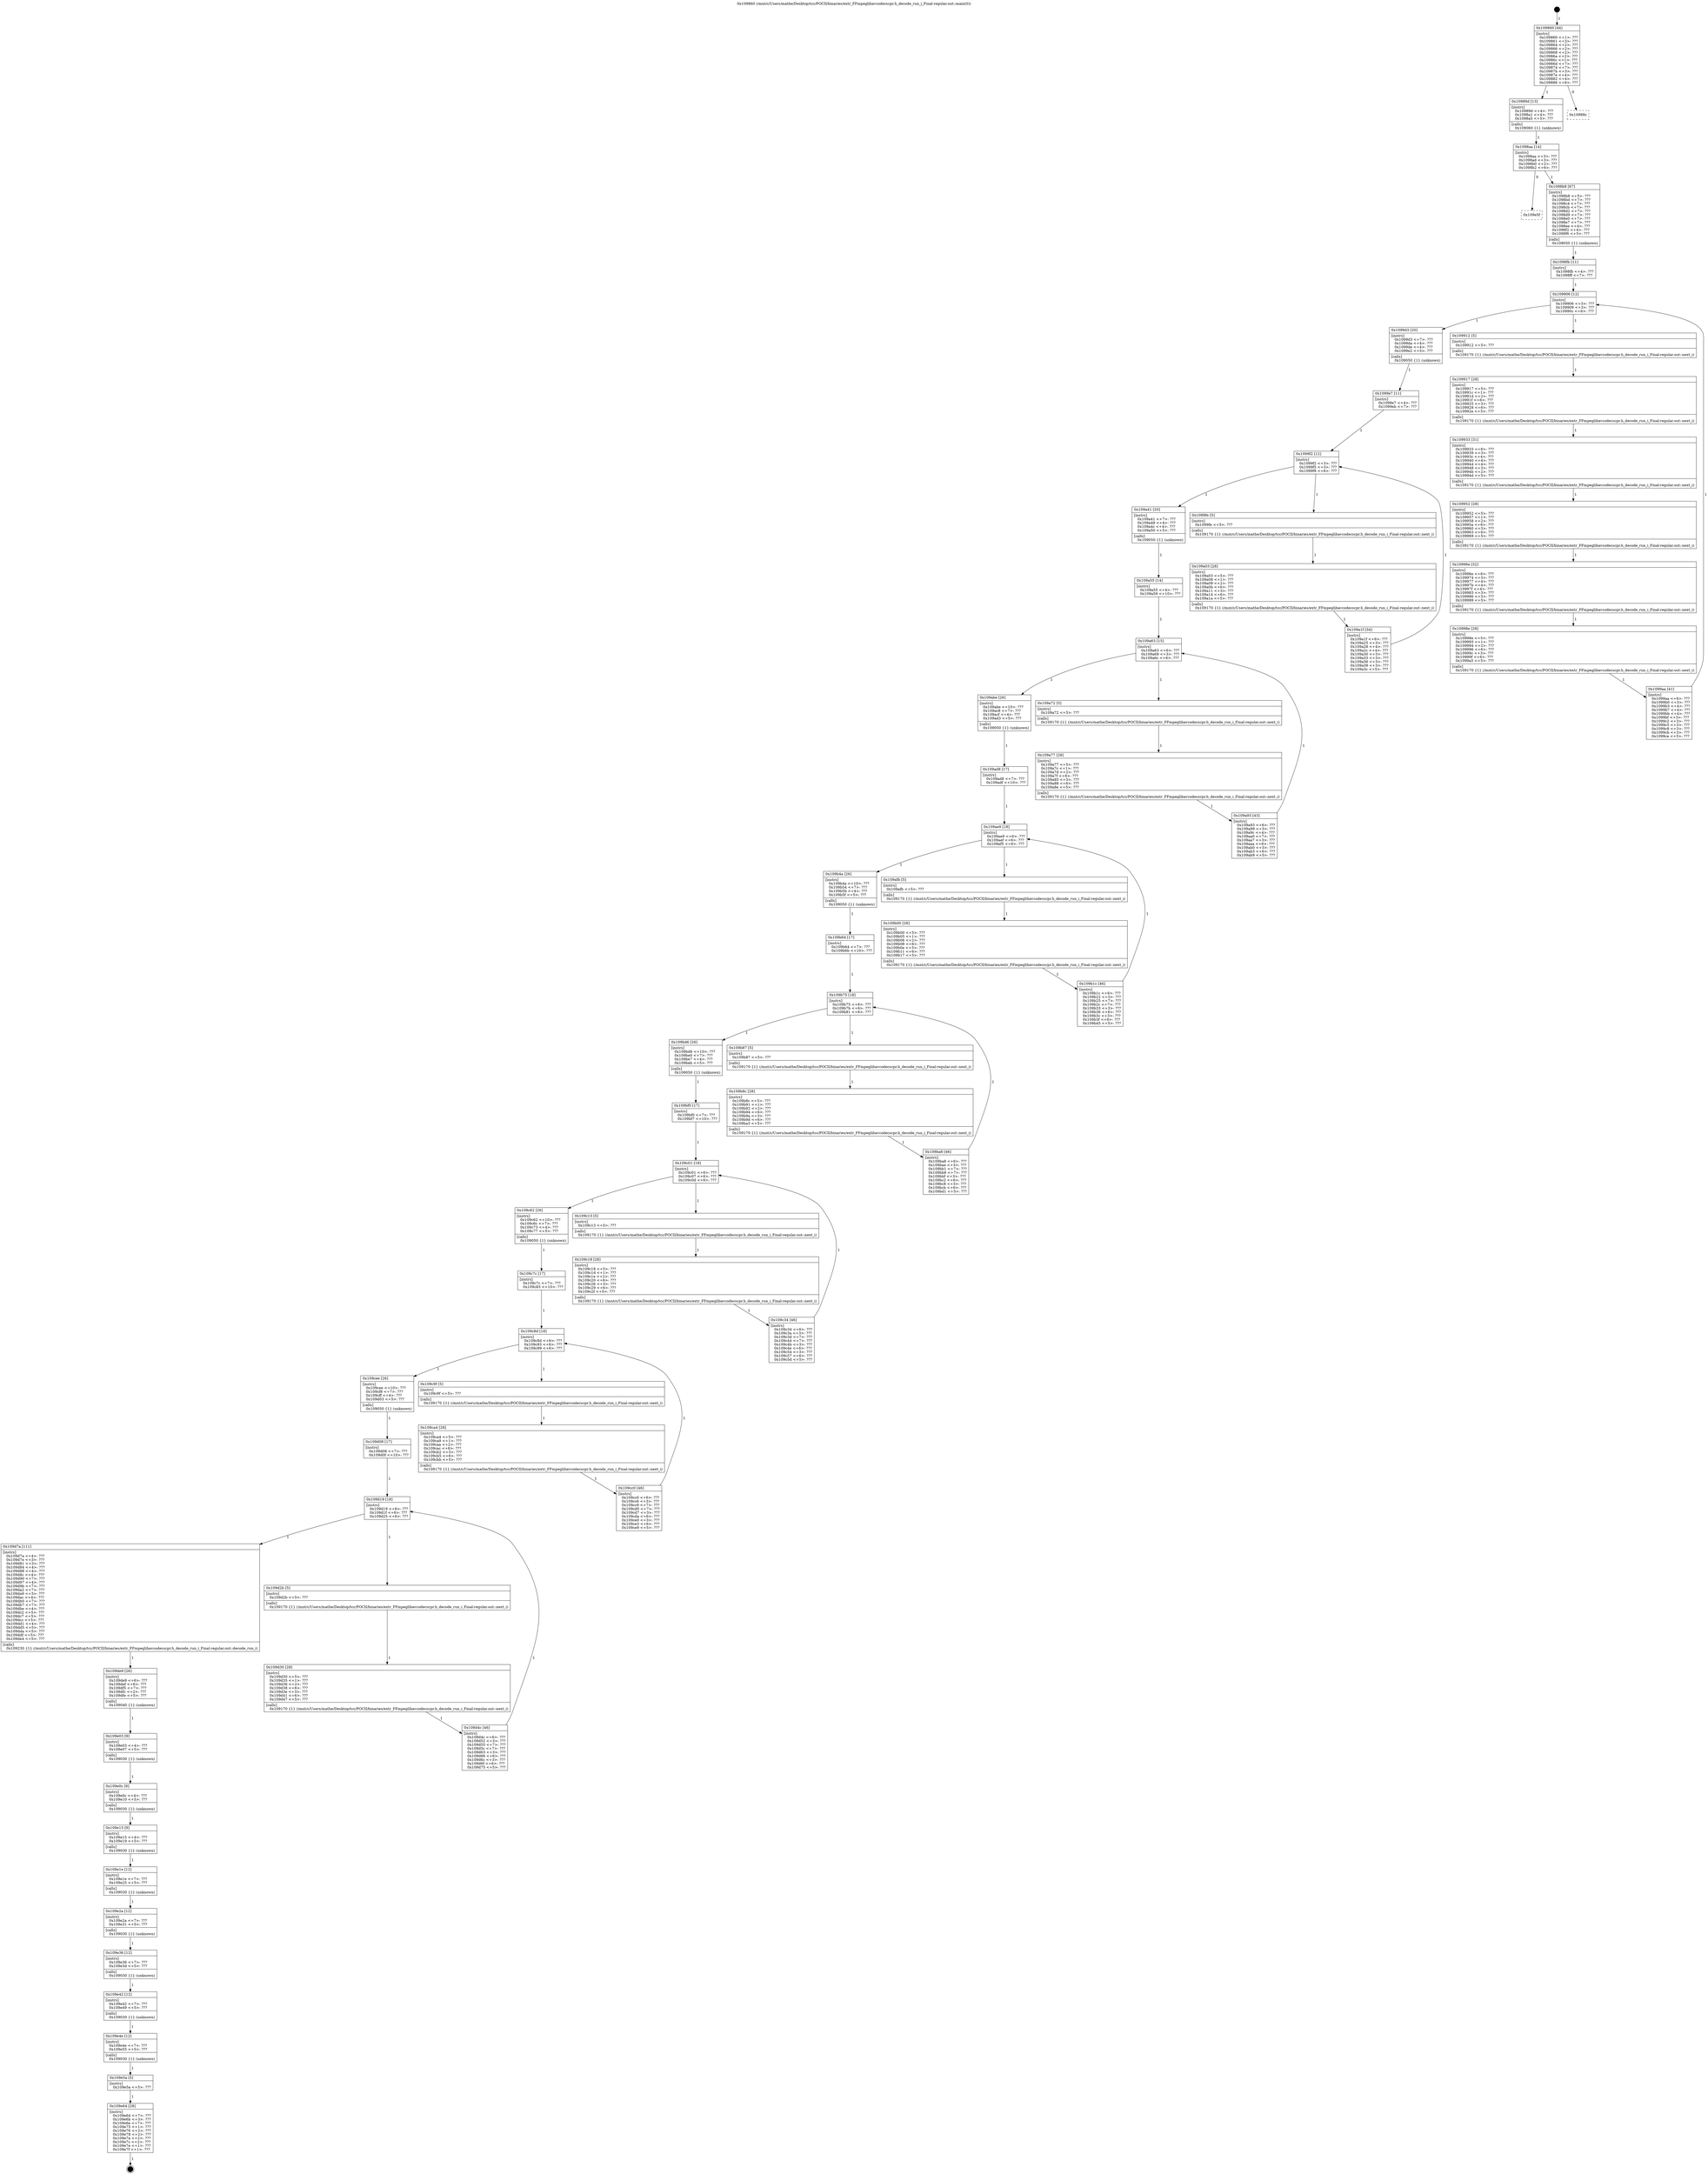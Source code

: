 digraph "0x109860" {
  label = "0x109860 (/mnt/c/Users/mathe/Desktop/tcc/POCII/binaries/extr_FFmpeglibavcodecscpr.h_decode_run_i_Final-regular.out::main(0))"
  labelloc = "t"
  node[shape=record]

  Entry [label="",width=0.3,height=0.3,shape=circle,fillcolor=black,style=filled]
  "0x109860" [label="{
     0x109860 [44]\l
     | [instrs]\l
     &nbsp;&nbsp;0x109860 \<+1\>: ???\l
     &nbsp;&nbsp;0x109861 \<+3\>: ???\l
     &nbsp;&nbsp;0x109864 \<+2\>: ???\l
     &nbsp;&nbsp;0x109866 \<+2\>: ???\l
     &nbsp;&nbsp;0x109868 \<+2\>: ???\l
     &nbsp;&nbsp;0x10986a \<+2\>: ???\l
     &nbsp;&nbsp;0x10986c \<+1\>: ???\l
     &nbsp;&nbsp;0x10986d \<+7\>: ???\l
     &nbsp;&nbsp;0x109874 \<+7\>: ???\l
     &nbsp;&nbsp;0x10987b \<+3\>: ???\l
     &nbsp;&nbsp;0x10987e \<+4\>: ???\l
     &nbsp;&nbsp;0x109882 \<+4\>: ???\l
     &nbsp;&nbsp;0x109886 \<+6\>: ???\l
  }"]
  "0x10989d" [label="{
     0x10989d [13]\l
     | [instrs]\l
     &nbsp;&nbsp;0x10989d \<+4\>: ???\l
     &nbsp;&nbsp;0x1098a1 \<+4\>: ???\l
     &nbsp;&nbsp;0x1098a5 \<+5\>: ???\l
     | [calls]\l
     &nbsp;&nbsp;0x109060 \{1\} (unknown)\l
  }"]
  "0x10988c" [label="{
     0x10988c\l
  }", style=dashed]
  "0x1098aa" [label="{
     0x1098aa [14]\l
     | [instrs]\l
     &nbsp;&nbsp;0x1098aa \<+3\>: ???\l
     &nbsp;&nbsp;0x1098ad \<+3\>: ???\l
     &nbsp;&nbsp;0x1098b0 \<+2\>: ???\l
     &nbsp;&nbsp;0x1098b2 \<+6\>: ???\l
  }"]
  "0x109e5f" [label="{
     0x109e5f\l
  }", style=dashed]
  "0x1098b8" [label="{
     0x1098b8 [67]\l
     | [instrs]\l
     &nbsp;&nbsp;0x1098b8 \<+5\>: ???\l
     &nbsp;&nbsp;0x1098bd \<+7\>: ???\l
     &nbsp;&nbsp;0x1098c4 \<+7\>: ???\l
     &nbsp;&nbsp;0x1098cb \<+7\>: ???\l
     &nbsp;&nbsp;0x1098d2 \<+7\>: ???\l
     &nbsp;&nbsp;0x1098d9 \<+7\>: ???\l
     &nbsp;&nbsp;0x1098e0 \<+7\>: ???\l
     &nbsp;&nbsp;0x1098e7 \<+7\>: ???\l
     &nbsp;&nbsp;0x1098ee \<+4\>: ???\l
     &nbsp;&nbsp;0x1098f2 \<+4\>: ???\l
     &nbsp;&nbsp;0x1098f6 \<+5\>: ???\l
     | [calls]\l
     &nbsp;&nbsp;0x109050 \{1\} (unknown)\l
  }"]
  Exit [label="",width=0.3,height=0.3,shape=circle,fillcolor=black,style=filled,peripheries=2]
  "0x109906" [label="{
     0x109906 [12]\l
     | [instrs]\l
     &nbsp;&nbsp;0x109906 \<+3\>: ???\l
     &nbsp;&nbsp;0x109909 \<+3\>: ???\l
     &nbsp;&nbsp;0x10990c \<+6\>: ???\l
  }"]
  "0x1099d3" [label="{
     0x1099d3 [20]\l
     | [instrs]\l
     &nbsp;&nbsp;0x1099d3 \<+7\>: ???\l
     &nbsp;&nbsp;0x1099da \<+4\>: ???\l
     &nbsp;&nbsp;0x1099de \<+4\>: ???\l
     &nbsp;&nbsp;0x1099e2 \<+5\>: ???\l
     | [calls]\l
     &nbsp;&nbsp;0x109050 \{1\} (unknown)\l
  }"]
  "0x109912" [label="{
     0x109912 [5]\l
     | [instrs]\l
     &nbsp;&nbsp;0x109912 \<+5\>: ???\l
     | [calls]\l
     &nbsp;&nbsp;0x109170 \{1\} (/mnt/c/Users/mathe/Desktop/tcc/POCII/binaries/extr_FFmpeglibavcodecscpr.h_decode_run_i_Final-regular.out::next_i)\l
  }"]
  "0x109917" [label="{
     0x109917 [28]\l
     | [instrs]\l
     &nbsp;&nbsp;0x109917 \<+5\>: ???\l
     &nbsp;&nbsp;0x10991c \<+1\>: ???\l
     &nbsp;&nbsp;0x10991d \<+2\>: ???\l
     &nbsp;&nbsp;0x10991f \<+6\>: ???\l
     &nbsp;&nbsp;0x109925 \<+3\>: ???\l
     &nbsp;&nbsp;0x109928 \<+6\>: ???\l
     &nbsp;&nbsp;0x10992e \<+5\>: ???\l
     | [calls]\l
     &nbsp;&nbsp;0x109170 \{1\} (/mnt/c/Users/mathe/Desktop/tcc/POCII/binaries/extr_FFmpeglibavcodecscpr.h_decode_run_i_Final-regular.out::next_i)\l
  }"]
  "0x109933" [label="{
     0x109933 [31]\l
     | [instrs]\l
     &nbsp;&nbsp;0x109933 \<+6\>: ???\l
     &nbsp;&nbsp;0x109939 \<+3\>: ???\l
     &nbsp;&nbsp;0x10993c \<+4\>: ???\l
     &nbsp;&nbsp;0x109940 \<+4\>: ???\l
     &nbsp;&nbsp;0x109944 \<+4\>: ???\l
     &nbsp;&nbsp;0x109948 \<+3\>: ???\l
     &nbsp;&nbsp;0x10994b \<+2\>: ???\l
     &nbsp;&nbsp;0x10994d \<+5\>: ???\l
     | [calls]\l
     &nbsp;&nbsp;0x109170 \{1\} (/mnt/c/Users/mathe/Desktop/tcc/POCII/binaries/extr_FFmpeglibavcodecscpr.h_decode_run_i_Final-regular.out::next_i)\l
  }"]
  "0x109952" [label="{
     0x109952 [28]\l
     | [instrs]\l
     &nbsp;&nbsp;0x109952 \<+5\>: ???\l
     &nbsp;&nbsp;0x109957 \<+1\>: ???\l
     &nbsp;&nbsp;0x109958 \<+2\>: ???\l
     &nbsp;&nbsp;0x10995a \<+6\>: ???\l
     &nbsp;&nbsp;0x109960 \<+3\>: ???\l
     &nbsp;&nbsp;0x109963 \<+6\>: ???\l
     &nbsp;&nbsp;0x109969 \<+5\>: ???\l
     | [calls]\l
     &nbsp;&nbsp;0x109170 \{1\} (/mnt/c/Users/mathe/Desktop/tcc/POCII/binaries/extr_FFmpeglibavcodecscpr.h_decode_run_i_Final-regular.out::next_i)\l
  }"]
  "0x10996e" [label="{
     0x10996e [32]\l
     | [instrs]\l
     &nbsp;&nbsp;0x10996e \<+6\>: ???\l
     &nbsp;&nbsp;0x109974 \<+3\>: ???\l
     &nbsp;&nbsp;0x109977 \<+4\>: ???\l
     &nbsp;&nbsp;0x10997b \<+4\>: ???\l
     &nbsp;&nbsp;0x10997f \<+4\>: ???\l
     &nbsp;&nbsp;0x109983 \<+3\>: ???\l
     &nbsp;&nbsp;0x109986 \<+3\>: ???\l
     &nbsp;&nbsp;0x109989 \<+5\>: ???\l
     | [calls]\l
     &nbsp;&nbsp;0x109170 \{1\} (/mnt/c/Users/mathe/Desktop/tcc/POCII/binaries/extr_FFmpeglibavcodecscpr.h_decode_run_i_Final-regular.out::next_i)\l
  }"]
  "0x10998e" [label="{
     0x10998e [28]\l
     | [instrs]\l
     &nbsp;&nbsp;0x10998e \<+5\>: ???\l
     &nbsp;&nbsp;0x109993 \<+1\>: ???\l
     &nbsp;&nbsp;0x109994 \<+2\>: ???\l
     &nbsp;&nbsp;0x109996 \<+6\>: ???\l
     &nbsp;&nbsp;0x10999c \<+3\>: ???\l
     &nbsp;&nbsp;0x10999f \<+6\>: ???\l
     &nbsp;&nbsp;0x1099a5 \<+5\>: ???\l
     | [calls]\l
     &nbsp;&nbsp;0x109170 \{1\} (/mnt/c/Users/mathe/Desktop/tcc/POCII/binaries/extr_FFmpeglibavcodecscpr.h_decode_run_i_Final-regular.out::next_i)\l
  }"]
  "0x1099aa" [label="{
     0x1099aa [41]\l
     | [instrs]\l
     &nbsp;&nbsp;0x1099aa \<+6\>: ???\l
     &nbsp;&nbsp;0x1099b0 \<+3\>: ???\l
     &nbsp;&nbsp;0x1099b3 \<+4\>: ???\l
     &nbsp;&nbsp;0x1099b7 \<+4\>: ???\l
     &nbsp;&nbsp;0x1099bb \<+4\>: ???\l
     &nbsp;&nbsp;0x1099bf \<+3\>: ???\l
     &nbsp;&nbsp;0x1099c2 \<+3\>: ???\l
     &nbsp;&nbsp;0x1099c5 \<+3\>: ???\l
     &nbsp;&nbsp;0x1099c8 \<+3\>: ???\l
     &nbsp;&nbsp;0x1099cb \<+3\>: ???\l
     &nbsp;&nbsp;0x1099ce \<+5\>: ???\l
  }"]
  "0x1098fb" [label="{
     0x1098fb [11]\l
     | [instrs]\l
     &nbsp;&nbsp;0x1098fb \<+4\>: ???\l
     &nbsp;&nbsp;0x1098ff \<+7\>: ???\l
  }"]
  "0x1099f2" [label="{
     0x1099f2 [12]\l
     | [instrs]\l
     &nbsp;&nbsp;0x1099f2 \<+3\>: ???\l
     &nbsp;&nbsp;0x1099f5 \<+3\>: ???\l
     &nbsp;&nbsp;0x1099f8 \<+6\>: ???\l
  }"]
  "0x109a41" [label="{
     0x109a41 [20]\l
     | [instrs]\l
     &nbsp;&nbsp;0x109a41 \<+7\>: ???\l
     &nbsp;&nbsp;0x109a48 \<+4\>: ???\l
     &nbsp;&nbsp;0x109a4c \<+4\>: ???\l
     &nbsp;&nbsp;0x109a50 \<+5\>: ???\l
     | [calls]\l
     &nbsp;&nbsp;0x109050 \{1\} (unknown)\l
  }"]
  "0x1099fe" [label="{
     0x1099fe [5]\l
     | [instrs]\l
     &nbsp;&nbsp;0x1099fe \<+5\>: ???\l
     | [calls]\l
     &nbsp;&nbsp;0x109170 \{1\} (/mnt/c/Users/mathe/Desktop/tcc/POCII/binaries/extr_FFmpeglibavcodecscpr.h_decode_run_i_Final-regular.out::next_i)\l
  }"]
  "0x109a03" [label="{
     0x109a03 [28]\l
     | [instrs]\l
     &nbsp;&nbsp;0x109a03 \<+5\>: ???\l
     &nbsp;&nbsp;0x109a08 \<+1\>: ???\l
     &nbsp;&nbsp;0x109a09 \<+2\>: ???\l
     &nbsp;&nbsp;0x109a0b \<+6\>: ???\l
     &nbsp;&nbsp;0x109a11 \<+3\>: ???\l
     &nbsp;&nbsp;0x109a14 \<+6\>: ???\l
     &nbsp;&nbsp;0x109a1a \<+5\>: ???\l
     | [calls]\l
     &nbsp;&nbsp;0x109170 \{1\} (/mnt/c/Users/mathe/Desktop/tcc/POCII/binaries/extr_FFmpeglibavcodecscpr.h_decode_run_i_Final-regular.out::next_i)\l
  }"]
  "0x109a1f" [label="{
     0x109a1f [34]\l
     | [instrs]\l
     &nbsp;&nbsp;0x109a1f \<+6\>: ???\l
     &nbsp;&nbsp;0x109a25 \<+3\>: ???\l
     &nbsp;&nbsp;0x109a28 \<+4\>: ???\l
     &nbsp;&nbsp;0x109a2c \<+4\>: ???\l
     &nbsp;&nbsp;0x109a30 \<+3\>: ???\l
     &nbsp;&nbsp;0x109a33 \<+3\>: ???\l
     &nbsp;&nbsp;0x109a36 \<+3\>: ???\l
     &nbsp;&nbsp;0x109a39 \<+3\>: ???\l
     &nbsp;&nbsp;0x109a3c \<+5\>: ???\l
  }"]
  "0x1099e7" [label="{
     0x1099e7 [11]\l
     | [instrs]\l
     &nbsp;&nbsp;0x1099e7 \<+4\>: ???\l
     &nbsp;&nbsp;0x1099eb \<+7\>: ???\l
  }"]
  "0x109a63" [label="{
     0x109a63 [15]\l
     | [instrs]\l
     &nbsp;&nbsp;0x109a63 \<+6\>: ???\l
     &nbsp;&nbsp;0x109a69 \<+3\>: ???\l
     &nbsp;&nbsp;0x109a6c \<+6\>: ???\l
  }"]
  "0x109abe" [label="{
     0x109abe [26]\l
     | [instrs]\l
     &nbsp;&nbsp;0x109abe \<+10\>: ???\l
     &nbsp;&nbsp;0x109ac8 \<+7\>: ???\l
     &nbsp;&nbsp;0x109acf \<+4\>: ???\l
     &nbsp;&nbsp;0x109ad3 \<+5\>: ???\l
     | [calls]\l
     &nbsp;&nbsp;0x109050 \{1\} (unknown)\l
  }"]
  "0x109a72" [label="{
     0x109a72 [5]\l
     | [instrs]\l
     &nbsp;&nbsp;0x109a72 \<+5\>: ???\l
     | [calls]\l
     &nbsp;&nbsp;0x109170 \{1\} (/mnt/c/Users/mathe/Desktop/tcc/POCII/binaries/extr_FFmpeglibavcodecscpr.h_decode_run_i_Final-regular.out::next_i)\l
  }"]
  "0x109a77" [label="{
     0x109a77 [28]\l
     | [instrs]\l
     &nbsp;&nbsp;0x109a77 \<+5\>: ???\l
     &nbsp;&nbsp;0x109a7c \<+1\>: ???\l
     &nbsp;&nbsp;0x109a7d \<+2\>: ???\l
     &nbsp;&nbsp;0x109a7f \<+6\>: ???\l
     &nbsp;&nbsp;0x109a85 \<+3\>: ???\l
     &nbsp;&nbsp;0x109a88 \<+6\>: ???\l
     &nbsp;&nbsp;0x109a8e \<+5\>: ???\l
     | [calls]\l
     &nbsp;&nbsp;0x109170 \{1\} (/mnt/c/Users/mathe/Desktop/tcc/POCII/binaries/extr_FFmpeglibavcodecscpr.h_decode_run_i_Final-regular.out::next_i)\l
  }"]
  "0x109a93" [label="{
     0x109a93 [43]\l
     | [instrs]\l
     &nbsp;&nbsp;0x109a93 \<+6\>: ???\l
     &nbsp;&nbsp;0x109a99 \<+3\>: ???\l
     &nbsp;&nbsp;0x109a9c \<+4\>: ???\l
     &nbsp;&nbsp;0x109aa0 \<+7\>: ???\l
     &nbsp;&nbsp;0x109aa7 \<+3\>: ???\l
     &nbsp;&nbsp;0x109aaa \<+6\>: ???\l
     &nbsp;&nbsp;0x109ab0 \<+3\>: ???\l
     &nbsp;&nbsp;0x109ab3 \<+6\>: ???\l
     &nbsp;&nbsp;0x109ab9 \<+5\>: ???\l
  }"]
  "0x109a55" [label="{
     0x109a55 [14]\l
     | [instrs]\l
     &nbsp;&nbsp;0x109a55 \<+4\>: ???\l
     &nbsp;&nbsp;0x109a59 \<+10\>: ???\l
  }"]
  "0x109ae9" [label="{
     0x109ae9 [18]\l
     | [instrs]\l
     &nbsp;&nbsp;0x109ae9 \<+6\>: ???\l
     &nbsp;&nbsp;0x109aef \<+6\>: ???\l
     &nbsp;&nbsp;0x109af5 \<+6\>: ???\l
  }"]
  "0x109b4a" [label="{
     0x109b4a [26]\l
     | [instrs]\l
     &nbsp;&nbsp;0x109b4a \<+10\>: ???\l
     &nbsp;&nbsp;0x109b54 \<+7\>: ???\l
     &nbsp;&nbsp;0x109b5b \<+4\>: ???\l
     &nbsp;&nbsp;0x109b5f \<+5\>: ???\l
     | [calls]\l
     &nbsp;&nbsp;0x109050 \{1\} (unknown)\l
  }"]
  "0x109afb" [label="{
     0x109afb [5]\l
     | [instrs]\l
     &nbsp;&nbsp;0x109afb \<+5\>: ???\l
     | [calls]\l
     &nbsp;&nbsp;0x109170 \{1\} (/mnt/c/Users/mathe/Desktop/tcc/POCII/binaries/extr_FFmpeglibavcodecscpr.h_decode_run_i_Final-regular.out::next_i)\l
  }"]
  "0x109b00" [label="{
     0x109b00 [28]\l
     | [instrs]\l
     &nbsp;&nbsp;0x109b00 \<+5\>: ???\l
     &nbsp;&nbsp;0x109b05 \<+1\>: ???\l
     &nbsp;&nbsp;0x109b06 \<+2\>: ???\l
     &nbsp;&nbsp;0x109b08 \<+6\>: ???\l
     &nbsp;&nbsp;0x109b0e \<+3\>: ???\l
     &nbsp;&nbsp;0x109b11 \<+6\>: ???\l
     &nbsp;&nbsp;0x109b17 \<+5\>: ???\l
     | [calls]\l
     &nbsp;&nbsp;0x109170 \{1\} (/mnt/c/Users/mathe/Desktop/tcc/POCII/binaries/extr_FFmpeglibavcodecscpr.h_decode_run_i_Final-regular.out::next_i)\l
  }"]
  "0x109b1c" [label="{
     0x109b1c [46]\l
     | [instrs]\l
     &nbsp;&nbsp;0x109b1c \<+6\>: ???\l
     &nbsp;&nbsp;0x109b22 \<+3\>: ???\l
     &nbsp;&nbsp;0x109b25 \<+7\>: ???\l
     &nbsp;&nbsp;0x109b2c \<+7\>: ???\l
     &nbsp;&nbsp;0x109b33 \<+3\>: ???\l
     &nbsp;&nbsp;0x109b36 \<+6\>: ???\l
     &nbsp;&nbsp;0x109b3c \<+3\>: ???\l
     &nbsp;&nbsp;0x109b3f \<+6\>: ???\l
     &nbsp;&nbsp;0x109b45 \<+5\>: ???\l
  }"]
  "0x109ad8" [label="{
     0x109ad8 [17]\l
     | [instrs]\l
     &nbsp;&nbsp;0x109ad8 \<+7\>: ???\l
     &nbsp;&nbsp;0x109adf \<+10\>: ???\l
  }"]
  "0x109b75" [label="{
     0x109b75 [18]\l
     | [instrs]\l
     &nbsp;&nbsp;0x109b75 \<+6\>: ???\l
     &nbsp;&nbsp;0x109b7b \<+6\>: ???\l
     &nbsp;&nbsp;0x109b81 \<+6\>: ???\l
  }"]
  "0x109bd6" [label="{
     0x109bd6 [26]\l
     | [instrs]\l
     &nbsp;&nbsp;0x109bd6 \<+10\>: ???\l
     &nbsp;&nbsp;0x109be0 \<+7\>: ???\l
     &nbsp;&nbsp;0x109be7 \<+4\>: ???\l
     &nbsp;&nbsp;0x109beb \<+5\>: ???\l
     | [calls]\l
     &nbsp;&nbsp;0x109050 \{1\} (unknown)\l
  }"]
  "0x109b87" [label="{
     0x109b87 [5]\l
     | [instrs]\l
     &nbsp;&nbsp;0x109b87 \<+5\>: ???\l
     | [calls]\l
     &nbsp;&nbsp;0x109170 \{1\} (/mnt/c/Users/mathe/Desktop/tcc/POCII/binaries/extr_FFmpeglibavcodecscpr.h_decode_run_i_Final-regular.out::next_i)\l
  }"]
  "0x109b8c" [label="{
     0x109b8c [28]\l
     | [instrs]\l
     &nbsp;&nbsp;0x109b8c \<+5\>: ???\l
     &nbsp;&nbsp;0x109b91 \<+1\>: ???\l
     &nbsp;&nbsp;0x109b92 \<+2\>: ???\l
     &nbsp;&nbsp;0x109b94 \<+6\>: ???\l
     &nbsp;&nbsp;0x109b9a \<+3\>: ???\l
     &nbsp;&nbsp;0x109b9d \<+6\>: ???\l
     &nbsp;&nbsp;0x109ba3 \<+5\>: ???\l
     | [calls]\l
     &nbsp;&nbsp;0x109170 \{1\} (/mnt/c/Users/mathe/Desktop/tcc/POCII/binaries/extr_FFmpeglibavcodecscpr.h_decode_run_i_Final-regular.out::next_i)\l
  }"]
  "0x109ba8" [label="{
     0x109ba8 [46]\l
     | [instrs]\l
     &nbsp;&nbsp;0x109ba8 \<+6\>: ???\l
     &nbsp;&nbsp;0x109bae \<+3\>: ???\l
     &nbsp;&nbsp;0x109bb1 \<+7\>: ???\l
     &nbsp;&nbsp;0x109bb8 \<+7\>: ???\l
     &nbsp;&nbsp;0x109bbf \<+3\>: ???\l
     &nbsp;&nbsp;0x109bc2 \<+6\>: ???\l
     &nbsp;&nbsp;0x109bc8 \<+3\>: ???\l
     &nbsp;&nbsp;0x109bcb \<+6\>: ???\l
     &nbsp;&nbsp;0x109bd1 \<+5\>: ???\l
  }"]
  "0x109b64" [label="{
     0x109b64 [17]\l
     | [instrs]\l
     &nbsp;&nbsp;0x109b64 \<+7\>: ???\l
     &nbsp;&nbsp;0x109b6b \<+10\>: ???\l
  }"]
  "0x109c01" [label="{
     0x109c01 [18]\l
     | [instrs]\l
     &nbsp;&nbsp;0x109c01 \<+6\>: ???\l
     &nbsp;&nbsp;0x109c07 \<+6\>: ???\l
     &nbsp;&nbsp;0x109c0d \<+6\>: ???\l
  }"]
  "0x109c62" [label="{
     0x109c62 [26]\l
     | [instrs]\l
     &nbsp;&nbsp;0x109c62 \<+10\>: ???\l
     &nbsp;&nbsp;0x109c6c \<+7\>: ???\l
     &nbsp;&nbsp;0x109c73 \<+4\>: ???\l
     &nbsp;&nbsp;0x109c77 \<+5\>: ???\l
     | [calls]\l
     &nbsp;&nbsp;0x109050 \{1\} (unknown)\l
  }"]
  "0x109c13" [label="{
     0x109c13 [5]\l
     | [instrs]\l
     &nbsp;&nbsp;0x109c13 \<+5\>: ???\l
     | [calls]\l
     &nbsp;&nbsp;0x109170 \{1\} (/mnt/c/Users/mathe/Desktop/tcc/POCII/binaries/extr_FFmpeglibavcodecscpr.h_decode_run_i_Final-regular.out::next_i)\l
  }"]
  "0x109c18" [label="{
     0x109c18 [28]\l
     | [instrs]\l
     &nbsp;&nbsp;0x109c18 \<+5\>: ???\l
     &nbsp;&nbsp;0x109c1d \<+1\>: ???\l
     &nbsp;&nbsp;0x109c1e \<+2\>: ???\l
     &nbsp;&nbsp;0x109c20 \<+6\>: ???\l
     &nbsp;&nbsp;0x109c26 \<+3\>: ???\l
     &nbsp;&nbsp;0x109c29 \<+6\>: ???\l
     &nbsp;&nbsp;0x109c2f \<+5\>: ???\l
     | [calls]\l
     &nbsp;&nbsp;0x109170 \{1\} (/mnt/c/Users/mathe/Desktop/tcc/POCII/binaries/extr_FFmpeglibavcodecscpr.h_decode_run_i_Final-regular.out::next_i)\l
  }"]
  "0x109c34" [label="{
     0x109c34 [46]\l
     | [instrs]\l
     &nbsp;&nbsp;0x109c34 \<+6\>: ???\l
     &nbsp;&nbsp;0x109c3a \<+3\>: ???\l
     &nbsp;&nbsp;0x109c3d \<+7\>: ???\l
     &nbsp;&nbsp;0x109c44 \<+7\>: ???\l
     &nbsp;&nbsp;0x109c4b \<+3\>: ???\l
     &nbsp;&nbsp;0x109c4e \<+6\>: ???\l
     &nbsp;&nbsp;0x109c54 \<+3\>: ???\l
     &nbsp;&nbsp;0x109c57 \<+6\>: ???\l
     &nbsp;&nbsp;0x109c5d \<+5\>: ???\l
  }"]
  "0x109bf0" [label="{
     0x109bf0 [17]\l
     | [instrs]\l
     &nbsp;&nbsp;0x109bf0 \<+7\>: ???\l
     &nbsp;&nbsp;0x109bf7 \<+10\>: ???\l
  }"]
  "0x109c8d" [label="{
     0x109c8d [18]\l
     | [instrs]\l
     &nbsp;&nbsp;0x109c8d \<+6\>: ???\l
     &nbsp;&nbsp;0x109c93 \<+6\>: ???\l
     &nbsp;&nbsp;0x109c99 \<+6\>: ???\l
  }"]
  "0x109cee" [label="{
     0x109cee [26]\l
     | [instrs]\l
     &nbsp;&nbsp;0x109cee \<+10\>: ???\l
     &nbsp;&nbsp;0x109cf8 \<+7\>: ???\l
     &nbsp;&nbsp;0x109cff \<+4\>: ???\l
     &nbsp;&nbsp;0x109d03 \<+5\>: ???\l
     | [calls]\l
     &nbsp;&nbsp;0x109050 \{1\} (unknown)\l
  }"]
  "0x109c9f" [label="{
     0x109c9f [5]\l
     | [instrs]\l
     &nbsp;&nbsp;0x109c9f \<+5\>: ???\l
     | [calls]\l
     &nbsp;&nbsp;0x109170 \{1\} (/mnt/c/Users/mathe/Desktop/tcc/POCII/binaries/extr_FFmpeglibavcodecscpr.h_decode_run_i_Final-regular.out::next_i)\l
  }"]
  "0x109ca4" [label="{
     0x109ca4 [28]\l
     | [instrs]\l
     &nbsp;&nbsp;0x109ca4 \<+5\>: ???\l
     &nbsp;&nbsp;0x109ca9 \<+1\>: ???\l
     &nbsp;&nbsp;0x109caa \<+2\>: ???\l
     &nbsp;&nbsp;0x109cac \<+6\>: ???\l
     &nbsp;&nbsp;0x109cb2 \<+3\>: ???\l
     &nbsp;&nbsp;0x109cb5 \<+6\>: ???\l
     &nbsp;&nbsp;0x109cbb \<+5\>: ???\l
     | [calls]\l
     &nbsp;&nbsp;0x109170 \{1\} (/mnt/c/Users/mathe/Desktop/tcc/POCII/binaries/extr_FFmpeglibavcodecscpr.h_decode_run_i_Final-regular.out::next_i)\l
  }"]
  "0x109cc0" [label="{
     0x109cc0 [46]\l
     | [instrs]\l
     &nbsp;&nbsp;0x109cc0 \<+6\>: ???\l
     &nbsp;&nbsp;0x109cc6 \<+3\>: ???\l
     &nbsp;&nbsp;0x109cc9 \<+7\>: ???\l
     &nbsp;&nbsp;0x109cd0 \<+7\>: ???\l
     &nbsp;&nbsp;0x109cd7 \<+3\>: ???\l
     &nbsp;&nbsp;0x109cda \<+6\>: ???\l
     &nbsp;&nbsp;0x109ce0 \<+3\>: ???\l
     &nbsp;&nbsp;0x109ce3 \<+6\>: ???\l
     &nbsp;&nbsp;0x109ce9 \<+5\>: ???\l
  }"]
  "0x109c7c" [label="{
     0x109c7c [17]\l
     | [instrs]\l
     &nbsp;&nbsp;0x109c7c \<+7\>: ???\l
     &nbsp;&nbsp;0x109c83 \<+10\>: ???\l
  }"]
  "0x109d19" [label="{
     0x109d19 [18]\l
     | [instrs]\l
     &nbsp;&nbsp;0x109d19 \<+6\>: ???\l
     &nbsp;&nbsp;0x109d1f \<+6\>: ???\l
     &nbsp;&nbsp;0x109d25 \<+6\>: ???\l
  }"]
  "0x109d7a" [label="{
     0x109d7a [111]\l
     | [instrs]\l
     &nbsp;&nbsp;0x109d7a \<+4\>: ???\l
     &nbsp;&nbsp;0x109d7e \<+3\>: ???\l
     &nbsp;&nbsp;0x109d81 \<+3\>: ???\l
     &nbsp;&nbsp;0x109d84 \<+4\>: ???\l
     &nbsp;&nbsp;0x109d88 \<+4\>: ???\l
     &nbsp;&nbsp;0x109d8c \<+4\>: ???\l
     &nbsp;&nbsp;0x109d90 \<+7\>: ???\l
     &nbsp;&nbsp;0x109d97 \<+4\>: ???\l
     &nbsp;&nbsp;0x109d9b \<+7\>: ???\l
     &nbsp;&nbsp;0x109da2 \<+7\>: ???\l
     &nbsp;&nbsp;0x109da9 \<+3\>: ???\l
     &nbsp;&nbsp;0x109dac \<+4\>: ???\l
     &nbsp;&nbsp;0x109db0 \<+7\>: ???\l
     &nbsp;&nbsp;0x109db7 \<+7\>: ???\l
     &nbsp;&nbsp;0x109dbe \<+4\>: ???\l
     &nbsp;&nbsp;0x109dc2 \<+5\>: ???\l
     &nbsp;&nbsp;0x109dc7 \<+5\>: ???\l
     &nbsp;&nbsp;0x109dcc \<+5\>: ???\l
     &nbsp;&nbsp;0x109dd1 \<+4\>: ???\l
     &nbsp;&nbsp;0x109dd5 \<+5\>: ???\l
     &nbsp;&nbsp;0x109dda \<+5\>: ???\l
     &nbsp;&nbsp;0x109ddf \<+5\>: ???\l
     &nbsp;&nbsp;0x109de4 \<+5\>: ???\l
     | [calls]\l
     &nbsp;&nbsp;0x109230 \{1\} (/mnt/c/Users/mathe/Desktop/tcc/POCII/binaries/extr_FFmpeglibavcodecscpr.h_decode_run_i_Final-regular.out::decode_run_i)\l
  }"]
  "0x109d2b" [label="{
     0x109d2b [5]\l
     | [instrs]\l
     &nbsp;&nbsp;0x109d2b \<+5\>: ???\l
     | [calls]\l
     &nbsp;&nbsp;0x109170 \{1\} (/mnt/c/Users/mathe/Desktop/tcc/POCII/binaries/extr_FFmpeglibavcodecscpr.h_decode_run_i_Final-regular.out::next_i)\l
  }"]
  "0x109d30" [label="{
     0x109d30 [28]\l
     | [instrs]\l
     &nbsp;&nbsp;0x109d30 \<+5\>: ???\l
     &nbsp;&nbsp;0x109d35 \<+1\>: ???\l
     &nbsp;&nbsp;0x109d36 \<+2\>: ???\l
     &nbsp;&nbsp;0x109d38 \<+6\>: ???\l
     &nbsp;&nbsp;0x109d3e \<+3\>: ???\l
     &nbsp;&nbsp;0x109d41 \<+6\>: ???\l
     &nbsp;&nbsp;0x109d47 \<+5\>: ???\l
     | [calls]\l
     &nbsp;&nbsp;0x109170 \{1\} (/mnt/c/Users/mathe/Desktop/tcc/POCII/binaries/extr_FFmpeglibavcodecscpr.h_decode_run_i_Final-regular.out::next_i)\l
  }"]
  "0x109d4c" [label="{
     0x109d4c [46]\l
     | [instrs]\l
     &nbsp;&nbsp;0x109d4c \<+6\>: ???\l
     &nbsp;&nbsp;0x109d52 \<+3\>: ???\l
     &nbsp;&nbsp;0x109d55 \<+7\>: ???\l
     &nbsp;&nbsp;0x109d5c \<+7\>: ???\l
     &nbsp;&nbsp;0x109d63 \<+3\>: ???\l
     &nbsp;&nbsp;0x109d66 \<+6\>: ???\l
     &nbsp;&nbsp;0x109d6c \<+3\>: ???\l
     &nbsp;&nbsp;0x109d6f \<+6\>: ???\l
     &nbsp;&nbsp;0x109d75 \<+5\>: ???\l
  }"]
  "0x109d08" [label="{
     0x109d08 [17]\l
     | [instrs]\l
     &nbsp;&nbsp;0x109d08 \<+7\>: ???\l
     &nbsp;&nbsp;0x109d0f \<+10\>: ???\l
  }"]
  "0x109de9" [label="{
     0x109de9 [26]\l
     | [instrs]\l
     &nbsp;&nbsp;0x109de9 \<+6\>: ???\l
     &nbsp;&nbsp;0x109def \<+6\>: ???\l
     &nbsp;&nbsp;0x109df5 \<+7\>: ???\l
     &nbsp;&nbsp;0x109dfc \<+2\>: ???\l
     &nbsp;&nbsp;0x109dfe \<+5\>: ???\l
     | [calls]\l
     &nbsp;&nbsp;0x109040 \{1\} (unknown)\l
  }"]
  "0x109e03" [label="{
     0x109e03 [9]\l
     | [instrs]\l
     &nbsp;&nbsp;0x109e03 \<+4\>: ???\l
     &nbsp;&nbsp;0x109e07 \<+5\>: ???\l
     | [calls]\l
     &nbsp;&nbsp;0x109030 \{1\} (unknown)\l
  }"]
  "0x109e0c" [label="{
     0x109e0c [9]\l
     | [instrs]\l
     &nbsp;&nbsp;0x109e0c \<+4\>: ???\l
     &nbsp;&nbsp;0x109e10 \<+5\>: ???\l
     | [calls]\l
     &nbsp;&nbsp;0x109030 \{1\} (unknown)\l
  }"]
  "0x109e15" [label="{
     0x109e15 [9]\l
     | [instrs]\l
     &nbsp;&nbsp;0x109e15 \<+4\>: ???\l
     &nbsp;&nbsp;0x109e19 \<+5\>: ???\l
     | [calls]\l
     &nbsp;&nbsp;0x109030 \{1\} (unknown)\l
  }"]
  "0x109e1e" [label="{
     0x109e1e [12]\l
     | [instrs]\l
     &nbsp;&nbsp;0x109e1e \<+7\>: ???\l
     &nbsp;&nbsp;0x109e25 \<+5\>: ???\l
     | [calls]\l
     &nbsp;&nbsp;0x109030 \{1\} (unknown)\l
  }"]
  "0x109e2a" [label="{
     0x109e2a [12]\l
     | [instrs]\l
     &nbsp;&nbsp;0x109e2a \<+7\>: ???\l
     &nbsp;&nbsp;0x109e31 \<+5\>: ???\l
     | [calls]\l
     &nbsp;&nbsp;0x109030 \{1\} (unknown)\l
  }"]
  "0x109e36" [label="{
     0x109e36 [12]\l
     | [instrs]\l
     &nbsp;&nbsp;0x109e36 \<+7\>: ???\l
     &nbsp;&nbsp;0x109e3d \<+5\>: ???\l
     | [calls]\l
     &nbsp;&nbsp;0x109030 \{1\} (unknown)\l
  }"]
  "0x109e42" [label="{
     0x109e42 [12]\l
     | [instrs]\l
     &nbsp;&nbsp;0x109e42 \<+7\>: ???\l
     &nbsp;&nbsp;0x109e49 \<+5\>: ???\l
     | [calls]\l
     &nbsp;&nbsp;0x109030 \{1\} (unknown)\l
  }"]
  "0x109e4e" [label="{
     0x109e4e [12]\l
     | [instrs]\l
     &nbsp;&nbsp;0x109e4e \<+7\>: ???\l
     &nbsp;&nbsp;0x109e55 \<+5\>: ???\l
     | [calls]\l
     &nbsp;&nbsp;0x109030 \{1\} (unknown)\l
  }"]
  "0x109e5a" [label="{
     0x109e5a [5]\l
     | [instrs]\l
     &nbsp;&nbsp;0x109e5a \<+5\>: ???\l
  }"]
  "0x109e64" [label="{
     0x109e64 [28]\l
     | [instrs]\l
     &nbsp;&nbsp;0x109e64 \<+7\>: ???\l
     &nbsp;&nbsp;0x109e6b \<+3\>: ???\l
     &nbsp;&nbsp;0x109e6e \<+7\>: ???\l
     &nbsp;&nbsp;0x109e75 \<+1\>: ???\l
     &nbsp;&nbsp;0x109e76 \<+2\>: ???\l
     &nbsp;&nbsp;0x109e78 \<+2\>: ???\l
     &nbsp;&nbsp;0x109e7a \<+2\>: ???\l
     &nbsp;&nbsp;0x109e7c \<+2\>: ???\l
     &nbsp;&nbsp;0x109e7e \<+1\>: ???\l
     &nbsp;&nbsp;0x109e7f \<+1\>: ???\l
  }"]
  Entry -> "0x109860" [label=" 1"]
  "0x109860" -> "0x10989d" [label=" 1"]
  "0x109860" -> "0x10988c" [label=" 0"]
  "0x10989d" -> "0x1098aa" [label=" 1"]
  "0x1098aa" -> "0x109e5f" [label=" 0"]
  "0x1098aa" -> "0x1098b8" [label=" 1"]
  "0x109e64" -> Exit [label=" 1"]
  "0x1098b8" -> "0x1098fb" [label=" 1"]
  "0x109906" -> "0x1099d3" [label=" 1"]
  "0x109906" -> "0x109912" [label=" 1"]
  "0x109912" -> "0x109917" [label=" 1"]
  "0x109917" -> "0x109933" [label=" 1"]
  "0x109933" -> "0x109952" [label=" 1"]
  "0x109952" -> "0x10996e" [label=" 1"]
  "0x10996e" -> "0x10998e" [label=" 1"]
  "0x10998e" -> "0x1099aa" [label=" 1"]
  "0x1098fb" -> "0x109906" [label=" 1"]
  "0x1099aa" -> "0x109906" [label=" 1"]
  "0x1099d3" -> "0x1099e7" [label=" 1"]
  "0x1099f2" -> "0x109a41" [label=" 1"]
  "0x1099f2" -> "0x1099fe" [label=" 1"]
  "0x1099fe" -> "0x109a03" [label=" 1"]
  "0x109a03" -> "0x109a1f" [label=" 1"]
  "0x1099e7" -> "0x1099f2" [label=" 1"]
  "0x109a1f" -> "0x1099f2" [label=" 1"]
  "0x109a41" -> "0x109a55" [label=" 1"]
  "0x109a63" -> "0x109abe" [label=" 1"]
  "0x109a63" -> "0x109a72" [label=" 1"]
  "0x109a72" -> "0x109a77" [label=" 1"]
  "0x109a77" -> "0x109a93" [label=" 1"]
  "0x109a55" -> "0x109a63" [label=" 1"]
  "0x109a93" -> "0x109a63" [label=" 1"]
  "0x109abe" -> "0x109ad8" [label=" 1"]
  "0x109ae9" -> "0x109b4a" [label=" 1"]
  "0x109ae9" -> "0x109afb" [label=" 1"]
  "0x109afb" -> "0x109b00" [label=" 1"]
  "0x109b00" -> "0x109b1c" [label=" 1"]
  "0x109ad8" -> "0x109ae9" [label=" 1"]
  "0x109b1c" -> "0x109ae9" [label=" 1"]
  "0x109b4a" -> "0x109b64" [label=" 1"]
  "0x109b75" -> "0x109bd6" [label=" 1"]
  "0x109b75" -> "0x109b87" [label=" 1"]
  "0x109b87" -> "0x109b8c" [label=" 1"]
  "0x109b8c" -> "0x109ba8" [label=" 1"]
  "0x109b64" -> "0x109b75" [label=" 1"]
  "0x109ba8" -> "0x109b75" [label=" 1"]
  "0x109bd6" -> "0x109bf0" [label=" 1"]
  "0x109c01" -> "0x109c62" [label=" 1"]
  "0x109c01" -> "0x109c13" [label=" 1"]
  "0x109c13" -> "0x109c18" [label=" 1"]
  "0x109c18" -> "0x109c34" [label=" 1"]
  "0x109bf0" -> "0x109c01" [label=" 1"]
  "0x109c34" -> "0x109c01" [label=" 1"]
  "0x109c62" -> "0x109c7c" [label=" 1"]
  "0x109c8d" -> "0x109cee" [label=" 1"]
  "0x109c8d" -> "0x109c9f" [label=" 1"]
  "0x109c9f" -> "0x109ca4" [label=" 1"]
  "0x109ca4" -> "0x109cc0" [label=" 1"]
  "0x109c7c" -> "0x109c8d" [label=" 1"]
  "0x109cc0" -> "0x109c8d" [label=" 1"]
  "0x109cee" -> "0x109d08" [label=" 1"]
  "0x109d19" -> "0x109d7a" [label=" 1"]
  "0x109d19" -> "0x109d2b" [label=" 1"]
  "0x109d2b" -> "0x109d30" [label=" 1"]
  "0x109d30" -> "0x109d4c" [label=" 1"]
  "0x109d08" -> "0x109d19" [label=" 1"]
  "0x109d4c" -> "0x109d19" [label=" 1"]
  "0x109d7a" -> "0x109de9" [label=" 1"]
  "0x109de9" -> "0x109e03" [label=" 1"]
  "0x109e03" -> "0x109e0c" [label=" 1"]
  "0x109e0c" -> "0x109e15" [label=" 1"]
  "0x109e15" -> "0x109e1e" [label=" 1"]
  "0x109e1e" -> "0x109e2a" [label=" 1"]
  "0x109e2a" -> "0x109e36" [label=" 1"]
  "0x109e36" -> "0x109e42" [label=" 1"]
  "0x109e42" -> "0x109e4e" [label=" 1"]
  "0x109e4e" -> "0x109e5a" [label=" 1"]
  "0x109e5a" -> "0x109e64" [label=" 1"]
}

